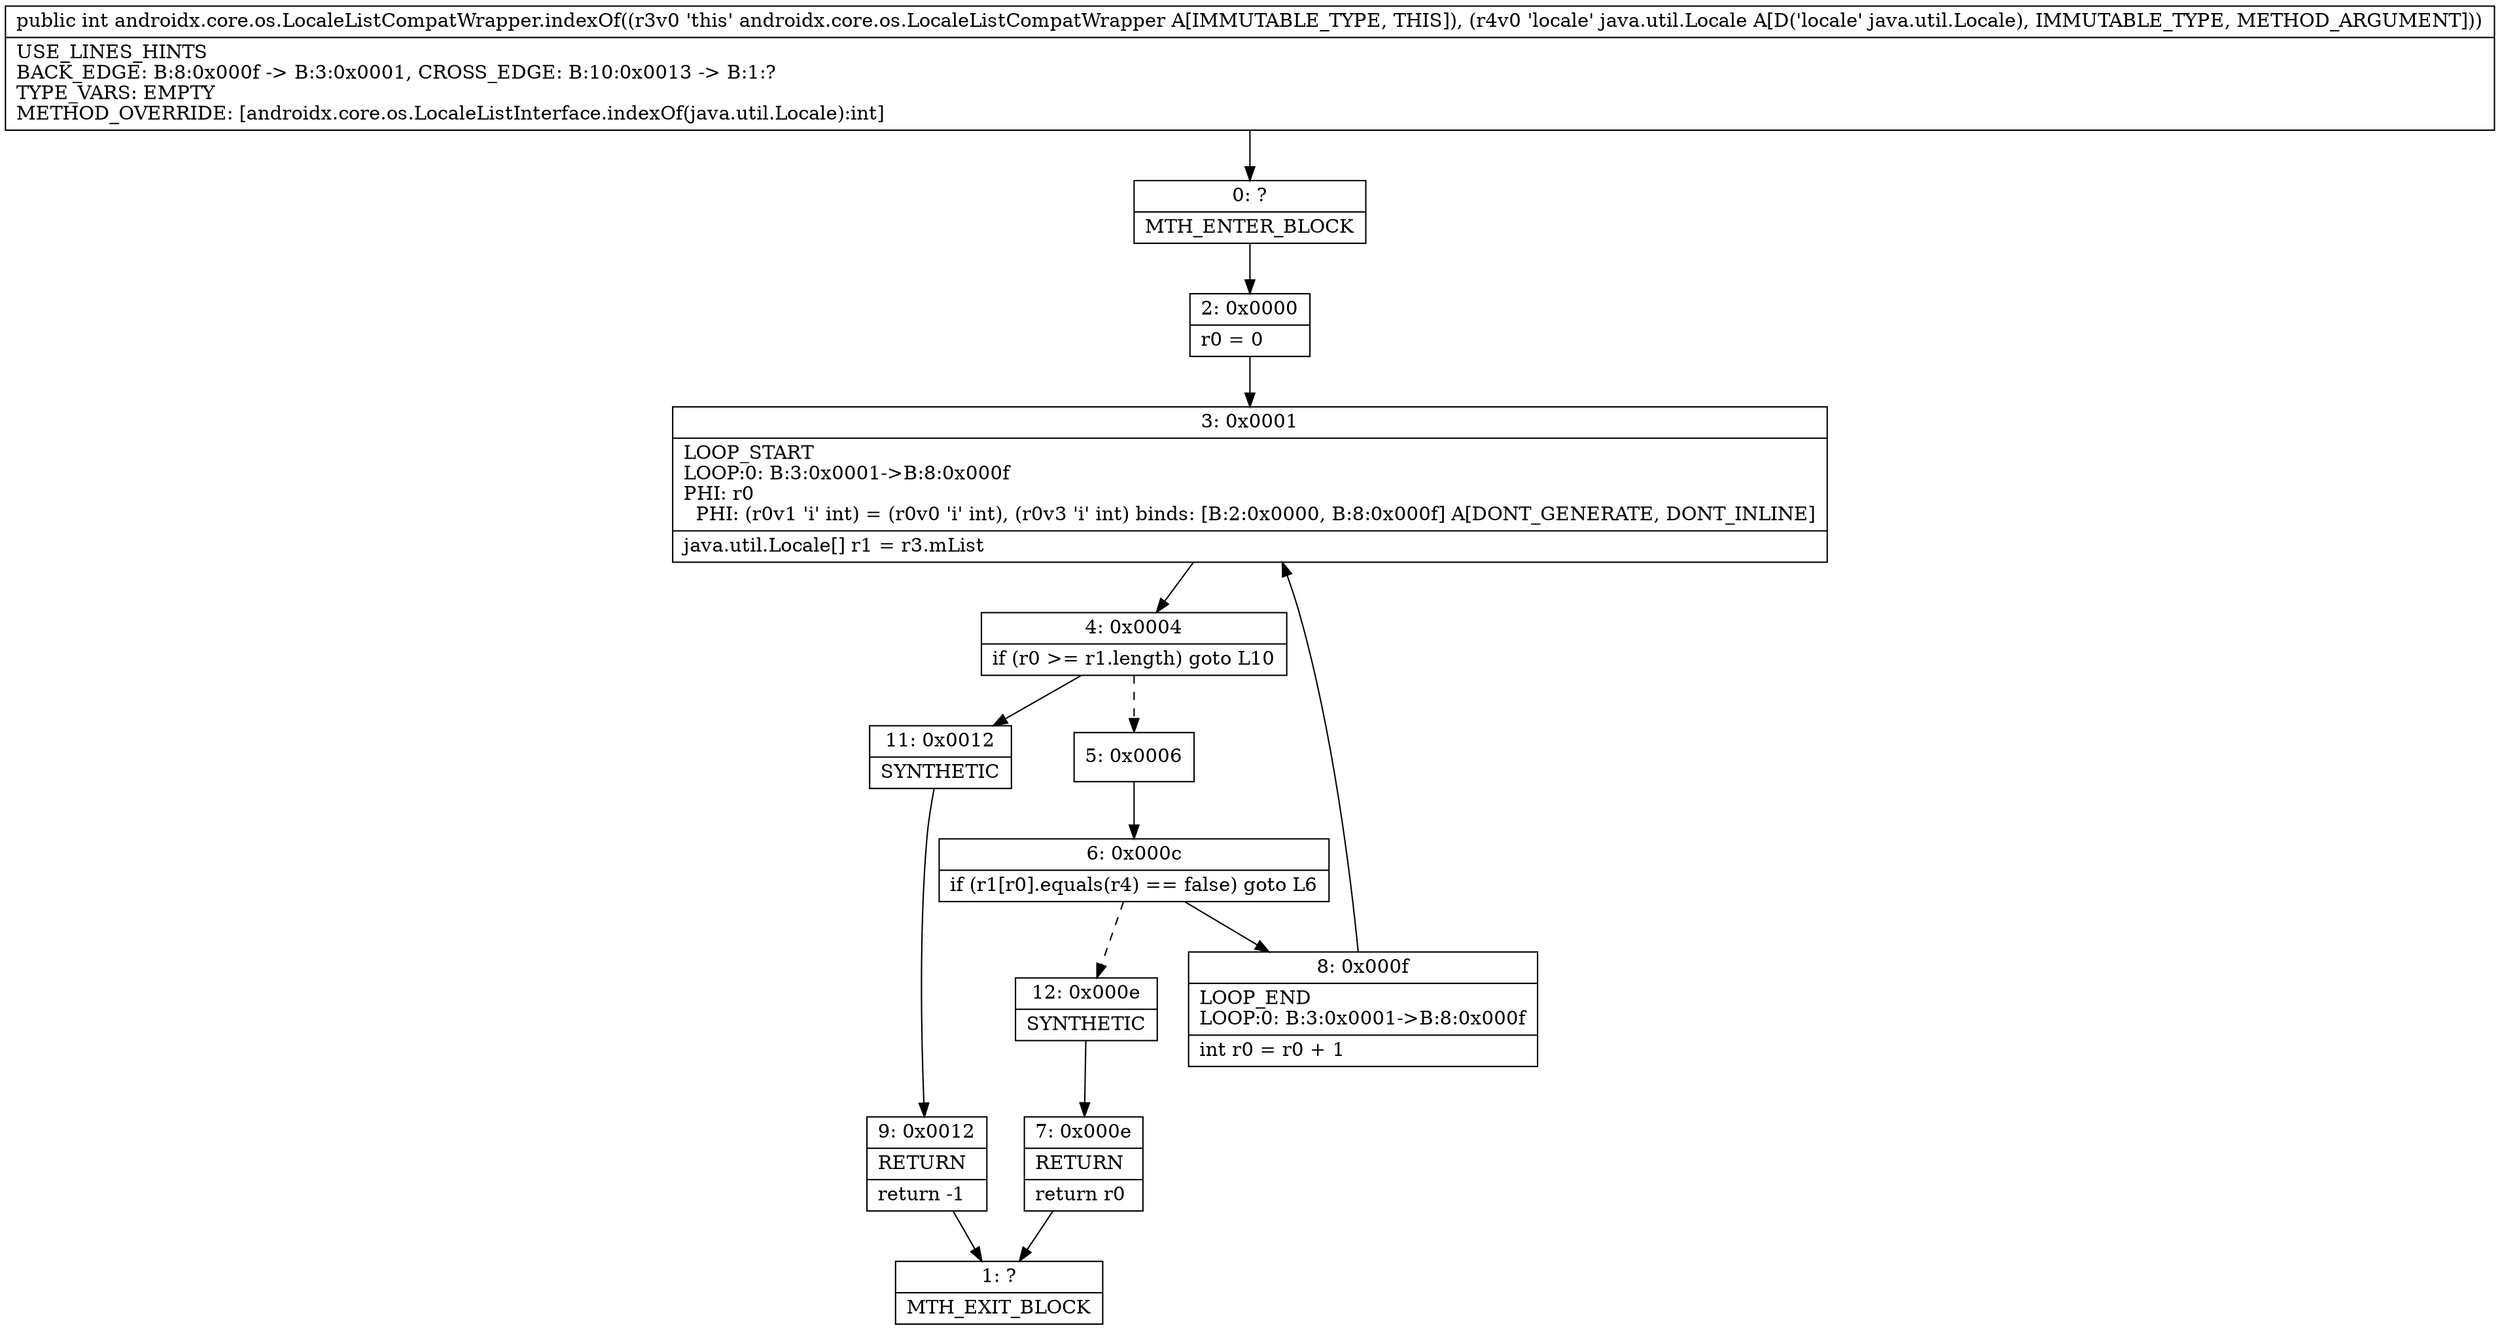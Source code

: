 digraph "CFG forandroidx.core.os.LocaleListCompatWrapper.indexOf(Ljava\/util\/Locale;)I" {
Node_0 [shape=record,label="{0\:\ ?|MTH_ENTER_BLOCK\l}"];
Node_2 [shape=record,label="{2\:\ 0x0000|r0 = 0\l}"];
Node_3 [shape=record,label="{3\:\ 0x0001|LOOP_START\lLOOP:0: B:3:0x0001\-\>B:8:0x000f\lPHI: r0 \l  PHI: (r0v1 'i' int) = (r0v0 'i' int), (r0v3 'i' int) binds: [B:2:0x0000, B:8:0x000f] A[DONT_GENERATE, DONT_INLINE]\l|java.util.Locale[] r1 = r3.mList\l}"];
Node_4 [shape=record,label="{4\:\ 0x0004|if (r0 \>= r1.length) goto L10\l}"];
Node_5 [shape=record,label="{5\:\ 0x0006}"];
Node_6 [shape=record,label="{6\:\ 0x000c|if (r1[r0].equals(r4) == false) goto L6\l}"];
Node_8 [shape=record,label="{8\:\ 0x000f|LOOP_END\lLOOP:0: B:3:0x0001\-\>B:8:0x000f\l|int r0 = r0 + 1\l}"];
Node_12 [shape=record,label="{12\:\ 0x000e|SYNTHETIC\l}"];
Node_7 [shape=record,label="{7\:\ 0x000e|RETURN\l|return r0\l}"];
Node_1 [shape=record,label="{1\:\ ?|MTH_EXIT_BLOCK\l}"];
Node_11 [shape=record,label="{11\:\ 0x0012|SYNTHETIC\l}"];
Node_9 [shape=record,label="{9\:\ 0x0012|RETURN\l|return \-1\l}"];
MethodNode[shape=record,label="{public int androidx.core.os.LocaleListCompatWrapper.indexOf((r3v0 'this' androidx.core.os.LocaleListCompatWrapper A[IMMUTABLE_TYPE, THIS]), (r4v0 'locale' java.util.Locale A[D('locale' java.util.Locale), IMMUTABLE_TYPE, METHOD_ARGUMENT]))  | USE_LINES_HINTS\lBACK_EDGE: B:8:0x000f \-\> B:3:0x0001, CROSS_EDGE: B:10:0x0013 \-\> B:1:?\lTYPE_VARS: EMPTY\lMETHOD_OVERRIDE: [androidx.core.os.LocaleListInterface.indexOf(java.util.Locale):int]\l}"];
MethodNode -> Node_0;Node_0 -> Node_2;
Node_2 -> Node_3;
Node_3 -> Node_4;
Node_4 -> Node_5[style=dashed];
Node_4 -> Node_11;
Node_5 -> Node_6;
Node_6 -> Node_8;
Node_6 -> Node_12[style=dashed];
Node_8 -> Node_3;
Node_12 -> Node_7;
Node_7 -> Node_1;
Node_11 -> Node_9;
Node_9 -> Node_1;
}

